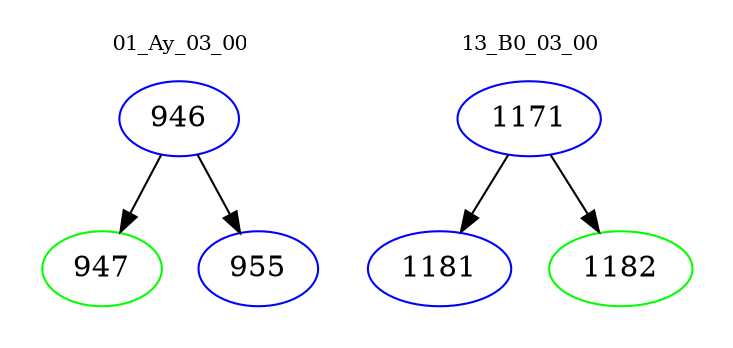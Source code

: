 digraph{
subgraph cluster_0 {
color = white
label = "01_Ay_03_00";
fontsize=10;
T0_946 [label="946", color="blue"]
T0_946 -> T0_947 [color="black"]
T0_947 [label="947", color="green"]
T0_946 -> T0_955 [color="black"]
T0_955 [label="955", color="blue"]
}
subgraph cluster_1 {
color = white
label = "13_B0_03_00";
fontsize=10;
T1_1171 [label="1171", color="blue"]
T1_1171 -> T1_1181 [color="black"]
T1_1181 [label="1181", color="blue"]
T1_1171 -> T1_1182 [color="black"]
T1_1182 [label="1182", color="green"]
}
}
